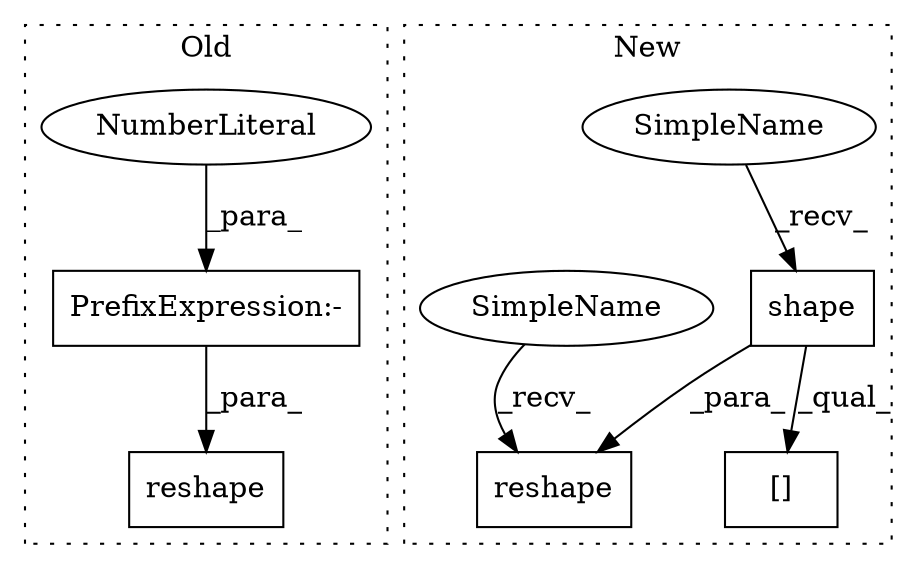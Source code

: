 digraph G {
subgraph cluster0 {
1 [label="reshape" a="32" s="1868,1937" l="8,1" shape="box"];
4 [label="PrefixExpression:-" a="38" s="1888" l="1" shape="box"];
5 [label="NumberLiteral" a="34" s="1889" l="1" shape="ellipse"];
label = "Old";
style="dotted";
}
subgraph cluster1 {
2 [label="shape" a="32" s="3103,3110" l="6,1" shape="box"];
3 [label="reshape" a="32" s="3349,3372" l="8,1" shape="box"];
6 [label="[]" a="2" s="3152,3189" l="13,1" shape="box"];
7 [label="SimpleName" a="42" s="3092" l="10" shape="ellipse"];
8 [label="SimpleName" a="42" s="3338" l="10" shape="ellipse"];
label = "New";
style="dotted";
}
2 -> 6 [label="_qual_"];
2 -> 3 [label="_para_"];
4 -> 1 [label="_para_"];
5 -> 4 [label="_para_"];
7 -> 2 [label="_recv_"];
8 -> 3 [label="_recv_"];
}